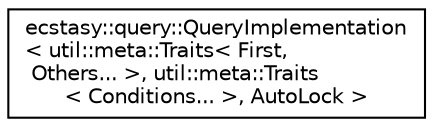 digraph "Graphical Class Hierarchy"
{
 // LATEX_PDF_SIZE
  edge [fontname="Helvetica",fontsize="10",labelfontname="Helvetica",labelfontsize="10"];
  node [fontname="Helvetica",fontsize="10",shape=record];
  rankdir="LR";
  Node0 [label="ecstasy::query::QueryImplementation\l\< util::meta::Traits\< First,\l Others... \>, util::meta::Traits\l\< Conditions... \>, AutoLock \>",height=0.2,width=0.4,color="black", fillcolor="white", style="filled",URL="$classecstasy_1_1query_1_1_query_implementation_3_01util_1_1meta_1_1_traits_3_01_first_00_01_othe8a771cd3061befcfd40dda019e51f87d.html",tooltip=" "];
}
